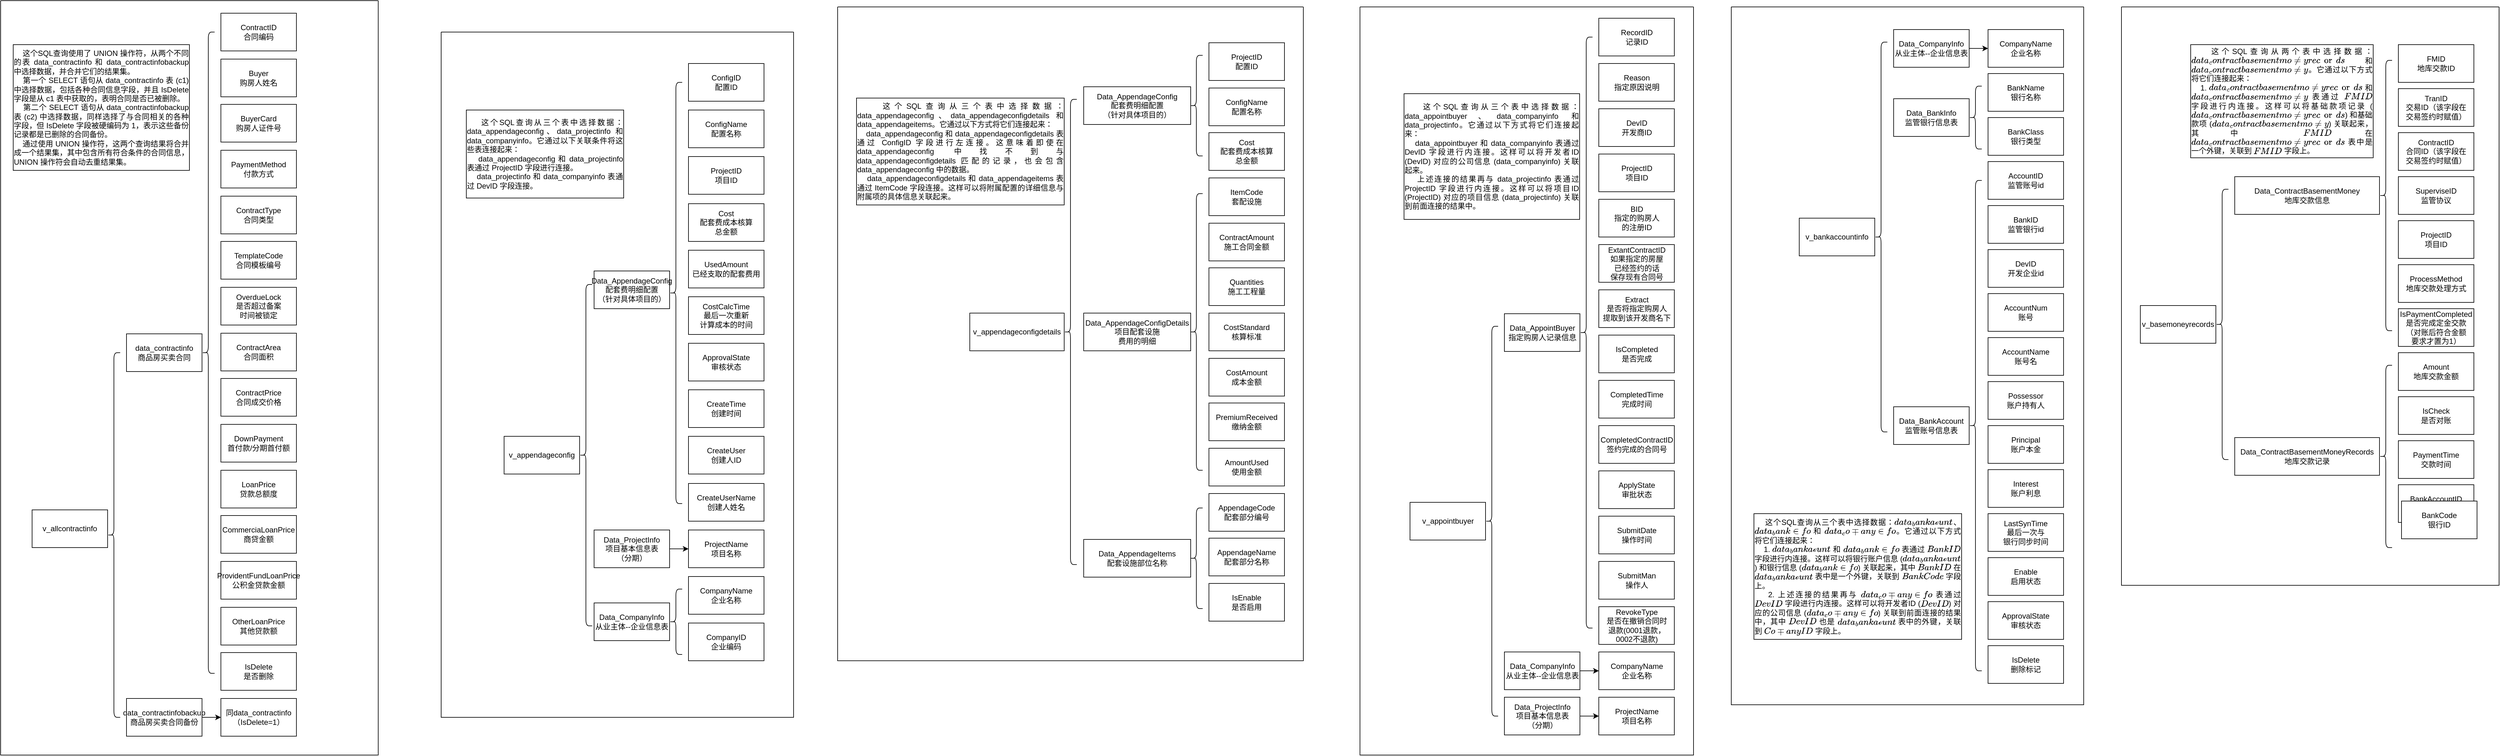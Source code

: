 <mxfile version="24.6.5" type="github">
  <diagram name="第 1 页" id="-xguryHVdIeM40GGmxYT">
    <mxGraphModel dx="9464" dy="6084" grid="1" gridSize="10" guides="1" tooltips="1" connect="1" arrows="1" fold="1" page="1" pageScale="1" pageWidth="827" pageHeight="1169" math="0" shadow="0">
      <root>
        <mxCell id="0" />
        <mxCell id="1" parent="0" />
        <mxCell id="99tiGJLgSlBT4EcU3DEi-34" value="" style="swimlane;startSize=0;" vertex="1" parent="1">
          <mxGeometry x="-1120" y="-380" width="600" height="1200" as="geometry" />
        </mxCell>
        <mxCell id="99tiGJLgSlBT4EcU3DEi-1" value="v_allcontractinfo" style="rounded=0;whiteSpace=wrap;html=1;" vertex="1" parent="99tiGJLgSlBT4EcU3DEi-34">
          <mxGeometry x="50" y="810" width="120" height="60" as="geometry" />
        </mxCell>
        <mxCell id="99tiGJLgSlBT4EcU3DEi-2" value="ContractID&lt;div&gt;合同编码&lt;br&gt;&lt;/div&gt;" style="rounded=0;whiteSpace=wrap;html=1;" vertex="1" parent="99tiGJLgSlBT4EcU3DEi-34">
          <mxGeometry x="350" y="20" width="120" height="60" as="geometry" />
        </mxCell>
        <mxCell id="99tiGJLgSlBT4EcU3DEi-3" value="Buyer&lt;div&gt;购房人姓名&lt;br&gt;&lt;/div&gt;" style="rounded=0;whiteSpace=wrap;html=1;" vertex="1" parent="99tiGJLgSlBT4EcU3DEi-34">
          <mxGeometry x="350" y="93" width="120" height="60" as="geometry" />
        </mxCell>
        <mxCell id="99tiGJLgSlBT4EcU3DEi-4" value="ContractType&lt;div&gt;合同类型&lt;br&gt;&lt;/div&gt;" style="rounded=0;whiteSpace=wrap;html=1;" vertex="1" parent="99tiGJLgSlBT4EcU3DEi-34">
          <mxGeometry x="350" y="311" width="120" height="60" as="geometry" />
        </mxCell>
        <mxCell id="99tiGJLgSlBT4EcU3DEi-5" value="PaymentMethod&lt;div&gt;付款方式&lt;br&gt;&lt;/div&gt;" style="rounded=0;whiteSpace=wrap;html=1;" vertex="1" parent="99tiGJLgSlBT4EcU3DEi-34">
          <mxGeometry x="350" y="238" width="120" height="60" as="geometry" />
        </mxCell>
        <mxCell id="99tiGJLgSlBT4EcU3DEi-6" value="BuyerCard&lt;div&gt;购房人证件号&lt;/div&gt;" style="rounded=0;whiteSpace=wrap;html=1;" vertex="1" parent="99tiGJLgSlBT4EcU3DEi-34">
          <mxGeometry x="350" y="165" width="120" height="60" as="geometry" />
        </mxCell>
        <mxCell id="99tiGJLgSlBT4EcU3DEi-7" value="TemplateCode&lt;div&gt;合同模板编号&lt;br&gt;&lt;/div&gt;" style="rounded=0;whiteSpace=wrap;html=1;" vertex="1" parent="99tiGJLgSlBT4EcU3DEi-34">
          <mxGeometry x="350" y="383" width="120" height="60" as="geometry" />
        </mxCell>
        <mxCell id="99tiGJLgSlBT4EcU3DEi-8" value="OverdueLock&lt;div&gt;是否超过备案&lt;/div&gt;&lt;div&gt;时间被锁定&lt;br&gt;&lt;/div&gt;" style="rounded=0;whiteSpace=wrap;html=1;" vertex="1" parent="99tiGJLgSlBT4EcU3DEi-34">
          <mxGeometry x="350" y="456" width="120" height="60" as="geometry" />
        </mxCell>
        <mxCell id="99tiGJLgSlBT4EcU3DEi-9" value="ContractArea&lt;div&gt;合同面积&lt;br&gt;&lt;/div&gt;" style="rounded=0;whiteSpace=wrap;html=1;" vertex="1" parent="99tiGJLgSlBT4EcU3DEi-34">
          <mxGeometry x="350" y="529" width="120" height="60" as="geometry" />
        </mxCell>
        <mxCell id="99tiGJLgSlBT4EcU3DEi-11" value="ContractPrice&lt;div&gt;合同成交价格&lt;br&gt;&lt;/div&gt;" style="rounded=0;whiteSpace=wrap;html=1;" vertex="1" parent="99tiGJLgSlBT4EcU3DEi-34">
          <mxGeometry x="350" y="601" width="120" height="60" as="geometry" />
        </mxCell>
        <mxCell id="99tiGJLgSlBT4EcU3DEi-12" value="DownPayment&lt;div&gt;首付款/分期首付额&lt;br&gt;&lt;/div&gt;" style="rounded=0;whiteSpace=wrap;html=1;" vertex="1" parent="99tiGJLgSlBT4EcU3DEi-34">
          <mxGeometry x="350" y="674" width="120" height="60" as="geometry" />
        </mxCell>
        <mxCell id="99tiGJLgSlBT4EcU3DEi-13" value="LoanPrice&lt;div&gt;贷款总额度&lt;br&gt;&lt;/div&gt;" style="rounded=0;whiteSpace=wrap;html=1;" vertex="1" parent="99tiGJLgSlBT4EcU3DEi-34">
          <mxGeometry x="350" y="747" width="120" height="60" as="geometry" />
        </mxCell>
        <mxCell id="99tiGJLgSlBT4EcU3DEi-14" value="CommerciaLoanPrice&lt;div&gt;商贷金额&lt;br&gt;&lt;/div&gt;" style="rounded=0;whiteSpace=wrap;html=1;" vertex="1" parent="99tiGJLgSlBT4EcU3DEi-34">
          <mxGeometry x="350" y="819" width="120" height="60" as="geometry" />
        </mxCell>
        <mxCell id="99tiGJLgSlBT4EcU3DEi-15" value="ProvidentFundLoanPrice&lt;div&gt;公积金贷款金额&lt;br&gt;&lt;/div&gt;" style="rounded=0;whiteSpace=wrap;html=1;" vertex="1" parent="99tiGJLgSlBT4EcU3DEi-34">
          <mxGeometry x="350" y="892" width="120" height="60" as="geometry" />
        </mxCell>
        <mxCell id="99tiGJLgSlBT4EcU3DEi-16" value="OtherLoanPrice&lt;div&gt;其他贷款额&lt;br&gt;&lt;/div&gt;" style="rounded=0;whiteSpace=wrap;html=1;" vertex="1" parent="99tiGJLgSlBT4EcU3DEi-34">
          <mxGeometry x="350" y="965" width="120" height="60" as="geometry" />
        </mxCell>
        <mxCell id="99tiGJLgSlBT4EcU3DEi-17" value="IsDelete&lt;div&gt;是否删除&lt;br&gt;&lt;/div&gt;" style="rounded=0;whiteSpace=wrap;html=1;" vertex="1" parent="99tiGJLgSlBT4EcU3DEi-34">
          <mxGeometry x="350" y="1037" width="120" height="60" as="geometry" />
        </mxCell>
        <mxCell id="99tiGJLgSlBT4EcU3DEi-18" value="data_contractinfo&lt;div&gt;商品房买卖合同&lt;/div&gt;" style="rounded=0;whiteSpace=wrap;html=1;" vertex="1" parent="99tiGJLgSlBT4EcU3DEi-34">
          <mxGeometry x="200" y="530" width="120" height="60" as="geometry" />
        </mxCell>
        <mxCell id="99tiGJLgSlBT4EcU3DEi-19" value="" style="shape=curlyBracket;whiteSpace=wrap;html=1;rounded=1;labelPosition=left;verticalLabelPosition=middle;align=right;verticalAlign=middle;size=0.5;" vertex="1" parent="99tiGJLgSlBT4EcU3DEi-34">
          <mxGeometry x="320" y="50" width="20" height="1020" as="geometry" />
        </mxCell>
        <mxCell id="99tiGJLgSlBT4EcU3DEi-28" value="data_contractinfobackup&lt;div&gt;商品房买卖合同备份&lt;br&gt;&lt;/div&gt;" style="rounded=0;whiteSpace=wrap;html=1;" vertex="1" parent="99tiGJLgSlBT4EcU3DEi-34">
          <mxGeometry x="200" y="1110" width="120" height="60" as="geometry" />
        </mxCell>
        <mxCell id="99tiGJLgSlBT4EcU3DEi-29" value="" style="shape=curlyBracket;whiteSpace=wrap;html=1;rounded=1;labelPosition=left;verticalLabelPosition=middle;align=right;verticalAlign=middle;size=0.5;" vertex="1" parent="99tiGJLgSlBT4EcU3DEi-34">
          <mxGeometry x="170" y="560" width="20" height="580" as="geometry" />
        </mxCell>
        <mxCell id="99tiGJLgSlBT4EcU3DEi-31" value="" style="endArrow=classic;html=1;rounded=0;exitX=1;exitY=0.5;exitDx=0;exitDy=0;" edge="1" parent="99tiGJLgSlBT4EcU3DEi-34" source="99tiGJLgSlBT4EcU3DEi-28" target="99tiGJLgSlBT4EcU3DEi-32">
          <mxGeometry width="50" height="50" relative="1" as="geometry">
            <mxPoint x="250" y="1110" as="sourcePoint" />
            <mxPoint x="340" y="1140" as="targetPoint" />
          </mxGeometry>
        </mxCell>
        <mxCell id="99tiGJLgSlBT4EcU3DEi-32" value="同data_contractinfo（IsDelete=1）" style="rounded=0;whiteSpace=wrap;html=1;" vertex="1" parent="99tiGJLgSlBT4EcU3DEi-34">
          <mxGeometry x="350" y="1110" width="120" height="60" as="geometry" />
        </mxCell>
        <mxCell id="99tiGJLgSlBT4EcU3DEi-82" value="&lt;div style=&quot;text-align: justify;&quot;&gt;&amp;nbsp; &amp;nbsp; 这个SQL查询使用了 UNION 操作符，从两个不同的表 data_contractinfo 和 data_contractinfobackup 中选择数据，并合并它们的结果集。&lt;/div&gt;&lt;div style=&quot;text-align: justify;&quot;&gt;&amp;nbsp; &amp;nbsp; 第一个 SELECT 语句从 data_contractinfo 表 (c1) 中选择数据，包括各种合同信息字段，并且 IsDelete 字段是从 c1 表中获取的，表明合同是否已被删除。&lt;/div&gt;&lt;div style=&quot;text-align: justify;&quot;&gt;&amp;nbsp; &amp;nbsp; 第二个 SELECT 语句从 data_contractinfobackup 表 (c2) 中选择数据，同样选择了与合同相关的各种字段，但 IsDelete 字段被硬编码为 1，表示这些备份记录都是已删除的合同备份。&lt;/div&gt;&lt;div style=&quot;text-align: justify;&quot;&gt;&amp;nbsp; &amp;nbsp; 通过使用 UNION 操作符，这两个查询结果将合并成一个结果集，其中包含所有符合条件的合同信息，UNION 操作符会自动去重结果集。&lt;/div&gt;" style="rounded=0;whiteSpace=wrap;html=1;" vertex="1" parent="99tiGJLgSlBT4EcU3DEi-34">
          <mxGeometry x="20" y="70" width="280" height="200" as="geometry" />
        </mxCell>
        <mxCell id="99tiGJLgSlBT4EcU3DEi-92" value="" style="swimlane;startSize=0;" vertex="1" parent="1">
          <mxGeometry x="-420" y="-330" width="560" height="1090" as="geometry" />
        </mxCell>
        <mxCell id="99tiGJLgSlBT4EcU3DEi-58" value="v_appendageconfig" style="rounded=0;whiteSpace=wrap;html=1;" vertex="1" parent="99tiGJLgSlBT4EcU3DEi-92">
          <mxGeometry x="100" y="643" width="120" height="60" as="geometry" />
        </mxCell>
        <mxCell id="99tiGJLgSlBT4EcU3DEi-59" value="ConfigID&lt;div&gt;配置ID&lt;br&gt;&lt;/div&gt;" style="rounded=0;whiteSpace=wrap;html=1;" vertex="1" parent="99tiGJLgSlBT4EcU3DEi-92">
          <mxGeometry x="393" y="50" width="120" height="60" as="geometry" />
        </mxCell>
        <mxCell id="99tiGJLgSlBT4EcU3DEi-60" value="ConfigName&lt;div&gt;配置名称&lt;br&gt;&lt;/div&gt;" style="rounded=0;whiteSpace=wrap;html=1;" vertex="1" parent="99tiGJLgSlBT4EcU3DEi-92">
          <mxGeometry x="393" y="124" width="120" height="60" as="geometry" />
        </mxCell>
        <mxCell id="99tiGJLgSlBT4EcU3DEi-61" value="ProjectID&lt;div&gt;项目ID&lt;br&gt;&lt;/div&gt;" style="rounded=0;whiteSpace=wrap;html=1;" vertex="1" parent="99tiGJLgSlBT4EcU3DEi-92">
          <mxGeometry x="393" y="198" width="120" height="60" as="geometry" />
        </mxCell>
        <mxCell id="99tiGJLgSlBT4EcU3DEi-62" value="Cost&lt;div&gt;配套费成本核算&lt;/div&gt;&lt;div&gt;总金额&lt;br&gt;&lt;/div&gt;" style="rounded=0;whiteSpace=wrap;html=1;" vertex="1" parent="99tiGJLgSlBT4EcU3DEi-92">
          <mxGeometry x="393" y="273" width="120" height="60" as="geometry" />
        </mxCell>
        <mxCell id="99tiGJLgSlBT4EcU3DEi-63" value="UsedAmount&lt;div&gt;已经支取的配套费用&lt;br&gt;&lt;/div&gt;" style="rounded=0;whiteSpace=wrap;html=1;" vertex="1" parent="99tiGJLgSlBT4EcU3DEi-92">
          <mxGeometry x="393" y="347" width="120" height="60" as="geometry" />
        </mxCell>
        <mxCell id="99tiGJLgSlBT4EcU3DEi-64" value="CostCalcTime&lt;div&gt;最后一次重新&lt;/div&gt;&lt;div&gt;计算成本的时间&lt;br&gt;&lt;/div&gt;" style="rounded=0;whiteSpace=wrap;html=1;" vertex="1" parent="99tiGJLgSlBT4EcU3DEi-92">
          <mxGeometry x="393" y="421" width="120" height="60" as="geometry" />
        </mxCell>
        <mxCell id="99tiGJLgSlBT4EcU3DEi-65" value="ApprovalState&lt;div&gt;审核状态&lt;br&gt;&lt;/div&gt;" style="rounded=0;whiteSpace=wrap;html=1;" vertex="1" parent="99tiGJLgSlBT4EcU3DEi-92">
          <mxGeometry x="393" y="495" width="120" height="60" as="geometry" />
        </mxCell>
        <mxCell id="99tiGJLgSlBT4EcU3DEi-66" value="CreateTime&lt;div&gt;创建时间&lt;br&gt;&lt;/div&gt;" style="rounded=0;whiteSpace=wrap;html=1;" vertex="1" parent="99tiGJLgSlBT4EcU3DEi-92">
          <mxGeometry x="393" y="569" width="120" height="60" as="geometry" />
        </mxCell>
        <mxCell id="99tiGJLgSlBT4EcU3DEi-68" value="CreateUser&lt;div&gt;创建人ID&lt;br&gt;&lt;/div&gt;" style="rounded=0;whiteSpace=wrap;html=1;" vertex="1" parent="99tiGJLgSlBT4EcU3DEi-92">
          <mxGeometry x="393" y="643" width="120" height="60" as="geometry" />
        </mxCell>
        <mxCell id="99tiGJLgSlBT4EcU3DEi-69" value="CreateUserName&lt;div&gt;创建人姓名&lt;br&gt;&lt;/div&gt;" style="rounded=0;whiteSpace=wrap;html=1;" vertex="1" parent="99tiGJLgSlBT4EcU3DEi-92">
          <mxGeometry x="393" y="718" width="120" height="60" as="geometry" />
        </mxCell>
        <mxCell id="99tiGJLgSlBT4EcU3DEi-70" value="ProjectName&lt;div&gt;项目名称&lt;br&gt;&lt;/div&gt;" style="rounded=0;whiteSpace=wrap;html=1;" vertex="1" parent="99tiGJLgSlBT4EcU3DEi-92">
          <mxGeometry x="393" y="792" width="120" height="60" as="geometry" />
        </mxCell>
        <mxCell id="99tiGJLgSlBT4EcU3DEi-71" value="CompanyName&lt;div&gt;企业名称&lt;br&gt;&lt;/div&gt;" style="rounded=0;whiteSpace=wrap;html=1;" vertex="1" parent="99tiGJLgSlBT4EcU3DEi-92">
          <mxGeometry x="393" y="866" width="120" height="60" as="geometry" />
        </mxCell>
        <mxCell id="99tiGJLgSlBT4EcU3DEi-72" value="CompanyID&lt;div&gt;企业编码&lt;br&gt;&lt;/div&gt;" style="rounded=0;whiteSpace=wrap;html=1;flipV=1;" vertex="1" parent="99tiGJLgSlBT4EcU3DEi-92">
          <mxGeometry x="393" y="940" width="120" height="60" as="geometry" />
        </mxCell>
        <mxCell id="99tiGJLgSlBT4EcU3DEi-83" value="&lt;div style=&quot;text-align: justify;&quot;&gt;&amp;nbsp; &amp;nbsp; 这个SQL查询从三个表中选择数据：data_appendageconfig、data_projectinfo 和 data_companyinfo。它通过以下关联条件将这些表连接起来：&lt;/div&gt;&lt;div style=&quot;text-align: justify;&quot;&gt;&amp;nbsp; &amp;nbsp; data_appendageconfig 和 data_projectinfo 表通过 ProjectID 字段进行连接。&lt;/div&gt;&lt;div style=&quot;text-align: justify;&quot;&gt;&amp;nbsp; &amp;nbsp; data_projectinfo 和 data_companyinfo 表通过 DevID 字段连接。&lt;/div&gt;" style="rounded=0;whiteSpace=wrap;html=1;" vertex="1" parent="99tiGJLgSlBT4EcU3DEi-92">
          <mxGeometry x="40" y="124" width="250" height="140" as="geometry" />
        </mxCell>
        <mxCell id="99tiGJLgSlBT4EcU3DEi-84" value="Data_AppendageConfig&lt;div&gt;配套费明细配置&lt;/div&gt;&lt;div&gt;（针对具体项目的）&lt;br&gt;&lt;/div&gt;" style="rounded=0;whiteSpace=wrap;html=1;" vertex="1" parent="99tiGJLgSlBT4EcU3DEi-92">
          <mxGeometry x="243" y="380" width="120" height="60" as="geometry" />
        </mxCell>
        <mxCell id="99tiGJLgSlBT4EcU3DEi-85" value="Data_ProjectInfo&lt;div&gt;项目基本信息表&lt;/div&gt;&lt;div&gt;（分期）&lt;br&gt;&lt;/div&gt;" style="rounded=0;whiteSpace=wrap;html=1;" vertex="1" parent="99tiGJLgSlBT4EcU3DEi-92">
          <mxGeometry x="243" y="792" width="120" height="60" as="geometry" />
        </mxCell>
        <mxCell id="99tiGJLgSlBT4EcU3DEi-86" value="Data_CompanyInfo&lt;div&gt;从业主体--企业信息表&lt;br&gt;&lt;/div&gt;" style="rounded=0;whiteSpace=wrap;html=1;" vertex="1" parent="99tiGJLgSlBT4EcU3DEi-92">
          <mxGeometry x="243" y="908" width="120" height="60" as="geometry" />
        </mxCell>
        <mxCell id="99tiGJLgSlBT4EcU3DEi-87" value="" style="shape=curlyBracket;whiteSpace=wrap;html=1;rounded=1;labelPosition=left;verticalLabelPosition=middle;align=right;verticalAlign=middle;" vertex="1" parent="99tiGJLgSlBT4EcU3DEi-92">
          <mxGeometry x="363" y="80" width="20" height="670" as="geometry" />
        </mxCell>
        <mxCell id="99tiGJLgSlBT4EcU3DEi-88" value="" style="shape=curlyBracket;whiteSpace=wrap;html=1;rounded=1;labelPosition=left;verticalLabelPosition=middle;align=right;verticalAlign=middle;size=0.5;" vertex="1" parent="99tiGJLgSlBT4EcU3DEi-92">
          <mxGeometry x="363" y="886" width="20" height="104" as="geometry" />
        </mxCell>
        <mxCell id="99tiGJLgSlBT4EcU3DEi-89" value="" style="endArrow=classic;html=1;rounded=0;entryX=0;entryY=0.5;entryDx=0;entryDy=0;exitX=1;exitY=0.5;exitDx=0;exitDy=0;" edge="1" parent="99tiGJLgSlBT4EcU3DEi-92" source="99tiGJLgSlBT4EcU3DEi-85" target="99tiGJLgSlBT4EcU3DEi-70">
          <mxGeometry width="50" height="50" relative="1" as="geometry">
            <mxPoint x="83" y="770" as="sourcePoint" />
            <mxPoint x="133" y="720" as="targetPoint" />
          </mxGeometry>
        </mxCell>
        <mxCell id="99tiGJLgSlBT4EcU3DEi-93" value="" style="shape=curlyBracket;whiteSpace=wrap;html=1;rounded=1;labelPosition=left;verticalLabelPosition=middle;align=right;verticalAlign=middle;" vertex="1" parent="99tiGJLgSlBT4EcU3DEi-92">
          <mxGeometry x="220" y="401.5" width="20" height="543" as="geometry" />
        </mxCell>
        <mxCell id="99tiGJLgSlBT4EcU3DEi-116" value="" style="swimlane;startSize=0;" vertex="1" parent="1">
          <mxGeometry x="210" y="-370" width="740" height="1040" as="geometry" />
        </mxCell>
        <mxCell id="99tiGJLgSlBT4EcU3DEi-94" value="&lt;div style=&quot;text-align: justify;&quot;&gt;&amp;nbsp; &amp;nbsp; 这个SQL查询从三个表中选择数据：data_appendageconfig、data_appendageconfigdetails 和 data_appendageitems。它通过以下方式将它们连接起来：&lt;/div&gt;&lt;div style=&quot;text-align: justify;&quot;&gt;&amp;nbsp; &amp;nbsp; data_appendageconfig 和 data_appendageconfigdetails 表通过 ConfigID 字段进行左连接。这意味着即使在 data_appendageconfig 中找不到与 data_appendageconfigdetails 匹配的记录，也会包含 data_appendageconfig 中的数据。&lt;/div&gt;&lt;div style=&quot;text-align: justify;&quot;&gt;&amp;nbsp; &amp;nbsp; data_appendageconfigdetails 和 data_appendageitems 表通过 ItemCode 字段连接。这样可以将附属配置的详细信息与附属项的具体信息关联起来。&lt;/div&gt;" style="rounded=0;whiteSpace=wrap;html=1;" vertex="1" parent="99tiGJLgSlBT4EcU3DEi-116">
          <mxGeometry x="30" y="145" width="330" height="170" as="geometry" />
        </mxCell>
        <mxCell id="99tiGJLgSlBT4EcU3DEi-95" value="ProjectID&lt;div&gt;配置ID&lt;br&gt;&lt;/div&gt;" style="rounded=0;whiteSpace=wrap;html=1;" vertex="1" parent="99tiGJLgSlBT4EcU3DEi-116">
          <mxGeometry x="590" y="57" width="120" height="60" as="geometry" />
        </mxCell>
        <mxCell id="99tiGJLgSlBT4EcU3DEi-96" value="ConfigName&lt;div&gt;配置名称&lt;br&gt;&lt;/div&gt;" style="rounded=0;whiteSpace=wrap;html=1;" vertex="1" parent="99tiGJLgSlBT4EcU3DEi-116">
          <mxGeometry x="590" y="129" width="120" height="60" as="geometry" />
        </mxCell>
        <mxCell id="99tiGJLgSlBT4EcU3DEi-97" value="Cost&lt;div&gt;配套费成本核算&lt;/div&gt;&lt;div&gt;总金额&lt;br&gt;&lt;/div&gt;" style="rounded=0;whiteSpace=wrap;html=1;" vertex="1" parent="99tiGJLgSlBT4EcU3DEi-116">
          <mxGeometry x="590" y="200" width="120" height="60" as="geometry" />
        </mxCell>
        <mxCell id="99tiGJLgSlBT4EcU3DEi-98" value="ItemCode&lt;div&gt;套配设施&lt;br&gt;&lt;/div&gt;" style="rounded=0;whiteSpace=wrap;html=1;" vertex="1" parent="99tiGJLgSlBT4EcU3DEi-116">
          <mxGeometry x="590" y="272" width="120" height="60" as="geometry" />
        </mxCell>
        <mxCell id="99tiGJLgSlBT4EcU3DEi-99" value="ContractAmount&lt;div&gt;施工合同金额&lt;br&gt;&lt;/div&gt;" style="rounded=0;whiteSpace=wrap;html=1;" vertex="1" parent="99tiGJLgSlBT4EcU3DEi-116">
          <mxGeometry x="590" y="344" width="120" height="60" as="geometry" />
        </mxCell>
        <mxCell id="99tiGJLgSlBT4EcU3DEi-100" value="Quantities&lt;div&gt;施工工程量&lt;br&gt;&lt;/div&gt;" style="rounded=0;whiteSpace=wrap;html=1;" vertex="1" parent="99tiGJLgSlBT4EcU3DEi-116">
          <mxGeometry x="590" y="415" width="120" height="60" as="geometry" />
        </mxCell>
        <mxCell id="99tiGJLgSlBT4EcU3DEi-101" value="CostStandard&lt;div&gt;核算标准&lt;br&gt;&lt;/div&gt;" style="rounded=0;whiteSpace=wrap;html=1;" vertex="1" parent="99tiGJLgSlBT4EcU3DEi-116">
          <mxGeometry x="590" y="487" width="120" height="60" as="geometry" />
        </mxCell>
        <mxCell id="99tiGJLgSlBT4EcU3DEi-102" value="CostAmount&lt;div&gt;成本金额&lt;br&gt;&lt;/div&gt;" style="rounded=0;whiteSpace=wrap;html=1;" vertex="1" parent="99tiGJLgSlBT4EcU3DEi-116">
          <mxGeometry x="590" y="559" width="120" height="60" as="geometry" />
        </mxCell>
        <mxCell id="99tiGJLgSlBT4EcU3DEi-103" value="PremiumReceived&lt;div&gt;缴纳金额&lt;br&gt;&lt;/div&gt;" style="rounded=0;whiteSpace=wrap;html=1;" vertex="1" parent="99tiGJLgSlBT4EcU3DEi-116">
          <mxGeometry x="590" y="630" width="120" height="60" as="geometry" />
        </mxCell>
        <mxCell id="99tiGJLgSlBT4EcU3DEi-104" value="AmountUsed&lt;div&gt;使用金额&lt;br&gt;&lt;/div&gt;" style="rounded=0;whiteSpace=wrap;html=1;" vertex="1" parent="99tiGJLgSlBT4EcU3DEi-116">
          <mxGeometry x="590" y="702" width="120" height="60" as="geometry" />
        </mxCell>
        <mxCell id="99tiGJLgSlBT4EcU3DEi-105" value="AppendageCode&lt;div&gt;配套部分编号&lt;br&gt;&lt;/div&gt;" style="rounded=0;whiteSpace=wrap;html=1;" vertex="1" parent="99tiGJLgSlBT4EcU3DEi-116">
          <mxGeometry x="590" y="774" width="120" height="60" as="geometry" />
        </mxCell>
        <mxCell id="99tiGJLgSlBT4EcU3DEi-106" value="AppendageName&lt;div&gt;配套部分名称&lt;br&gt;&lt;/div&gt;" style="rounded=0;whiteSpace=wrap;html=1;" vertex="1" parent="99tiGJLgSlBT4EcU3DEi-116">
          <mxGeometry x="590" y="845" width="120" height="60" as="geometry" />
        </mxCell>
        <mxCell id="99tiGJLgSlBT4EcU3DEi-107" value="IsEnable&lt;div&gt;是否启用&lt;br&gt;&lt;/div&gt;" style="rounded=0;whiteSpace=wrap;html=1;" vertex="1" parent="99tiGJLgSlBT4EcU3DEi-116">
          <mxGeometry x="590" y="917" width="120" height="60" as="geometry" />
        </mxCell>
        <mxCell id="99tiGJLgSlBT4EcU3DEi-108" value="Data_AppendageConfig&lt;div&gt;配套费明细配置&lt;/div&gt;&lt;div&gt;（针对具体项目的）&lt;br&gt;&lt;/div&gt;" style="rounded=0;whiteSpace=wrap;html=1;" vertex="1" parent="99tiGJLgSlBT4EcU3DEi-116">
          <mxGeometry x="391" y="127" width="170" height="60" as="geometry" />
        </mxCell>
        <mxCell id="99tiGJLgSlBT4EcU3DEi-109" value="Data_AppendageItems&lt;div&gt;配套设施部位名称&lt;br&gt;&lt;/div&gt;" style="rounded=0;whiteSpace=wrap;html=1;" vertex="1" parent="99tiGJLgSlBT4EcU3DEi-116">
          <mxGeometry x="391" y="847" width="170" height="60" as="geometry" />
        </mxCell>
        <mxCell id="99tiGJLgSlBT4EcU3DEi-110" value="Data_AppendageConfigDetails&lt;div&gt;项目配套设施&lt;/div&gt;&lt;div&gt;费用的明细&lt;br&gt;&lt;/div&gt;" style="rounded=0;whiteSpace=wrap;html=1;" vertex="1" parent="99tiGJLgSlBT4EcU3DEi-116">
          <mxGeometry x="391" y="487" width="170" height="60" as="geometry" />
        </mxCell>
        <mxCell id="99tiGJLgSlBT4EcU3DEi-111" value="v_appendageconfigdetails" style="rounded=0;whiteSpace=wrap;html=1;" vertex="1" parent="99tiGJLgSlBT4EcU3DEi-116">
          <mxGeometry x="210" y="487" width="150" height="60" as="geometry" />
        </mxCell>
        <mxCell id="99tiGJLgSlBT4EcU3DEi-112" value="" style="shape=curlyBracket;whiteSpace=wrap;html=1;rounded=1;labelPosition=left;verticalLabelPosition=middle;align=right;verticalAlign=middle;" vertex="1" parent="99tiGJLgSlBT4EcU3DEi-116">
          <mxGeometry x="560" y="77" width="20" height="160" as="geometry" />
        </mxCell>
        <mxCell id="99tiGJLgSlBT4EcU3DEi-113" value="" style="shape=curlyBracket;whiteSpace=wrap;html=1;rounded=1;labelPosition=left;verticalLabelPosition=middle;align=right;verticalAlign=middle;" vertex="1" parent="99tiGJLgSlBT4EcU3DEi-116">
          <mxGeometry x="560" y="297" width="20" height="440" as="geometry" />
        </mxCell>
        <mxCell id="99tiGJLgSlBT4EcU3DEi-114" value="" style="shape=curlyBracket;whiteSpace=wrap;html=1;rounded=1;labelPosition=left;verticalLabelPosition=middle;align=right;verticalAlign=middle;" vertex="1" parent="99tiGJLgSlBT4EcU3DEi-116">
          <mxGeometry x="560" y="797" width="20" height="160" as="geometry" />
        </mxCell>
        <mxCell id="99tiGJLgSlBT4EcU3DEi-115" value="" style="shape=curlyBracket;whiteSpace=wrap;html=1;rounded=1;labelPosition=left;verticalLabelPosition=middle;align=right;verticalAlign=middle;" vertex="1" parent="99tiGJLgSlBT4EcU3DEi-116">
          <mxGeometry x="360" y="147" width="20" height="740" as="geometry" />
        </mxCell>
        <mxCell id="99tiGJLgSlBT4EcU3DEi-143" value="" style="swimlane;startSize=0;" vertex="1" parent="1">
          <mxGeometry x="1040" y="-370" width="530" height="1190" as="geometry" />
        </mxCell>
        <mxCell id="99tiGJLgSlBT4EcU3DEi-117" value="&lt;div style=&quot;text-align: justify;&quot;&gt;&amp;nbsp; &amp;nbsp; 这个SQL查询从三个表中选择数据：data_appointbuyer、data_companyinfo 和 data_projectinfo。它通过以下方式将它们连接起来：&lt;/div&gt;&lt;div style=&quot;text-align: justify;&quot;&gt;&amp;nbsp; &amp;nbsp; data_appointbuyer 和 data_companyinfo 表通过 DevID 字段进行内连接。这样可以将开发者ID (DevID) 对应的公司信息 (data_companyinfo) 关联起来。&lt;/div&gt;&lt;div style=&quot;text-align: justify;&quot;&gt;&amp;nbsp; &amp;nbsp; 上述连接的结果再与 data_projectinfo 表通过 ProjectID 字段进行内连接。这样可以将项目ID (ProjectID) 对应的项目信息 (data_projectinfo) 关联到前面连接的结果中。&lt;/div&gt;" style="rounded=0;whiteSpace=wrap;html=1;" vertex="1" parent="99tiGJLgSlBT4EcU3DEi-143">
          <mxGeometry x="70" y="138" width="279" height="200" as="geometry" />
        </mxCell>
        <mxCell id="99tiGJLgSlBT4EcU3DEi-118" value="v_appointbuyer" style="rounded=0;whiteSpace=wrap;html=1;" vertex="1" parent="99tiGJLgSlBT4EcU3DEi-143">
          <mxGeometry x="79.5" y="788" width="120" height="60" as="geometry" />
        </mxCell>
        <mxCell id="99tiGJLgSlBT4EcU3DEi-119" value="Data_AppointBuyer&lt;div&gt;指定购房人记录信息&lt;br&gt;&lt;/div&gt;" style="rounded=0;whiteSpace=wrap;html=1;" vertex="1" parent="99tiGJLgSlBT4EcU3DEi-143">
          <mxGeometry x="229.5" y="488" width="120" height="60" as="geometry" />
        </mxCell>
        <mxCell id="99tiGJLgSlBT4EcU3DEi-120" value="Data_CompanyInfo&lt;div&gt;从业主体--企业信息表&lt;br&gt;&lt;/div&gt;" style="rounded=0;whiteSpace=wrap;html=1;" vertex="1" parent="99tiGJLgSlBT4EcU3DEi-143">
          <mxGeometry x="229.5" y="1026" width="120" height="60" as="geometry" />
        </mxCell>
        <mxCell id="99tiGJLgSlBT4EcU3DEi-121" value="Data_ProjectInfo&lt;div&gt;项目基本信息表&lt;/div&gt;&lt;div&gt;（分期）&lt;br&gt;&lt;/div&gt;" style="rounded=0;whiteSpace=wrap;html=1;" vertex="1" parent="99tiGJLgSlBT4EcU3DEi-143">
          <mxGeometry x="229.5" y="1098" width="120" height="60" as="geometry" />
        </mxCell>
        <mxCell id="99tiGJLgSlBT4EcU3DEi-122" value="RecordID&lt;div&gt;记录ID&lt;br&gt;&lt;/div&gt;" style="rounded=0;whiteSpace=wrap;html=1;flipV=0;flipH=1;" vertex="1" parent="99tiGJLgSlBT4EcU3DEi-143">
          <mxGeometry x="379.5" y="18" width="120" height="60" as="geometry" />
        </mxCell>
        <mxCell id="99tiGJLgSlBT4EcU3DEi-123" value="Reason&lt;div&gt;指定原因说明&lt;br&gt;&lt;/div&gt;" style="rounded=0;whiteSpace=wrap;html=1;flipV=0;flipH=1;" vertex="1" parent="99tiGJLgSlBT4EcU3DEi-143">
          <mxGeometry x="379.5" y="90" width="120" height="60" as="geometry" />
        </mxCell>
        <mxCell id="99tiGJLgSlBT4EcU3DEi-124" value="DevID&lt;div&gt;开发商ID&lt;br&gt;&lt;/div&gt;" style="rounded=0;whiteSpace=wrap;html=1;flipV=0;flipH=1;" vertex="1" parent="99tiGJLgSlBT4EcU3DEi-143">
          <mxGeometry x="379.5" y="162" width="120" height="60" as="geometry" />
        </mxCell>
        <mxCell id="99tiGJLgSlBT4EcU3DEi-125" value="ProjectID&lt;div&gt;项目ID&lt;br&gt;&lt;/div&gt;" style="rounded=0;whiteSpace=wrap;html=1;flipV=0;flipH=1;" vertex="1" parent="99tiGJLgSlBT4EcU3DEi-143">
          <mxGeometry x="379.5" y="234" width="120" height="60" as="geometry" />
        </mxCell>
        <mxCell id="99tiGJLgSlBT4EcU3DEi-126" value="BID&lt;div&gt;指定的购房人&lt;/div&gt;&lt;div&gt;的注册ID&lt;br&gt;&lt;/div&gt;" style="rounded=0;whiteSpace=wrap;html=1;flipV=0;flipH=1;" vertex="1" parent="99tiGJLgSlBT4EcU3DEi-143">
          <mxGeometry x="379.5" y="306" width="120" height="60" as="geometry" />
        </mxCell>
        <mxCell id="99tiGJLgSlBT4EcU3DEi-127" value="ExtantContractID&lt;div&gt;如果指定的房屋&lt;/div&gt;&lt;div&gt;已经签约的话&lt;/div&gt;&lt;div&gt;保存现有合同号&lt;br&gt;&lt;/div&gt;" style="rounded=0;whiteSpace=wrap;html=1;flipV=0;flipH=1;" vertex="1" parent="99tiGJLgSlBT4EcU3DEi-143">
          <mxGeometry x="379.5" y="378" width="120" height="60" as="geometry" />
        </mxCell>
        <mxCell id="99tiGJLgSlBT4EcU3DEi-128" value="Extract&lt;div&gt;是否将指定购房人&lt;/div&gt;&lt;div&gt;提取到该开发商名下&lt;br&gt;&lt;/div&gt;" style="rounded=0;whiteSpace=wrap;html=1;flipV=0;flipH=1;" vertex="1" parent="99tiGJLgSlBT4EcU3DEi-143">
          <mxGeometry x="379.5" y="450" width="120" height="60" as="geometry" />
        </mxCell>
        <mxCell id="99tiGJLgSlBT4EcU3DEi-129" value="IsCompleted&lt;div&gt;是否完成&lt;br&gt;&lt;/div&gt;" style="rounded=0;whiteSpace=wrap;html=1;flipV=0;flipH=1;" vertex="1" parent="99tiGJLgSlBT4EcU3DEi-143">
          <mxGeometry x="379.5" y="522" width="120" height="60" as="geometry" />
        </mxCell>
        <mxCell id="99tiGJLgSlBT4EcU3DEi-130" value="CompletedTime&lt;div&gt;完成时间&lt;br&gt;&lt;/div&gt;" style="rounded=0;whiteSpace=wrap;html=1;flipV=0;flipH=1;" vertex="1" parent="99tiGJLgSlBT4EcU3DEi-143">
          <mxGeometry x="379.5" y="594" width="120" height="60" as="geometry" />
        </mxCell>
        <mxCell id="99tiGJLgSlBT4EcU3DEi-131" value="CompletedContractID&lt;div&gt;签约完成的合同号&lt;br&gt;&lt;/div&gt;" style="rounded=0;whiteSpace=wrap;html=1;flipV=0;flipH=1;" vertex="1" parent="99tiGJLgSlBT4EcU3DEi-143">
          <mxGeometry x="379.5" y="666" width="120" height="60" as="geometry" />
        </mxCell>
        <mxCell id="99tiGJLgSlBT4EcU3DEi-132" value="ApplyState&lt;div&gt;审批状态&lt;br&gt;&lt;/div&gt;" style="rounded=0;whiteSpace=wrap;html=1;flipV=0;flipH=1;" vertex="1" parent="99tiGJLgSlBT4EcU3DEi-143">
          <mxGeometry x="379.5" y="738" width="120" height="60" as="geometry" />
        </mxCell>
        <mxCell id="99tiGJLgSlBT4EcU3DEi-133" value="SubmitDate&lt;div&gt;操作时间&lt;br&gt;&lt;/div&gt;" style="rounded=0;whiteSpace=wrap;html=1;flipV=0;flipH=1;" vertex="1" parent="99tiGJLgSlBT4EcU3DEi-143">
          <mxGeometry x="379.5" y="810" width="120" height="60" as="geometry" />
        </mxCell>
        <mxCell id="99tiGJLgSlBT4EcU3DEi-134" value="SubmitMan&lt;div&gt;操作人&lt;br&gt;&lt;/div&gt;" style="rounded=0;whiteSpace=wrap;html=1;flipV=0;flipH=1;" vertex="1" parent="99tiGJLgSlBT4EcU3DEi-143">
          <mxGeometry x="379.5" y="882" width="120" height="60" as="geometry" />
        </mxCell>
        <mxCell id="99tiGJLgSlBT4EcU3DEi-135" value="&lt;div&gt;CompanyName&lt;div&gt;企业名称&lt;/div&gt;&lt;/div&gt;" style="rounded=0;whiteSpace=wrap;html=1;flipV=0;flipH=1;" vertex="1" parent="99tiGJLgSlBT4EcU3DEi-143">
          <mxGeometry x="379.5" y="1026" width="120" height="60" as="geometry" />
        </mxCell>
        <mxCell id="99tiGJLgSlBT4EcU3DEi-136" value="RevokeType&lt;div&gt;是否在撤销合同时&lt;/div&gt;&lt;div&gt;退款(0001退款，&lt;/div&gt;&lt;div&gt;0002不退款)&lt;br&gt;&lt;/div&gt;" style="rounded=0;whiteSpace=wrap;html=1;flipV=0;flipH=1;" vertex="1" parent="99tiGJLgSlBT4EcU3DEi-143">
          <mxGeometry x="379.5" y="954" width="120" height="60" as="geometry" />
        </mxCell>
        <mxCell id="99tiGJLgSlBT4EcU3DEi-137" value="ProjectName&lt;div&gt;项目名称&lt;br&gt;&lt;/div&gt;" style="rounded=0;whiteSpace=wrap;html=1;flipV=0;flipH=1;" vertex="1" parent="99tiGJLgSlBT4EcU3DEi-143">
          <mxGeometry x="379.5" y="1098" width="120" height="60" as="geometry" />
        </mxCell>
        <mxCell id="99tiGJLgSlBT4EcU3DEi-138" value="" style="shape=curlyBracket;whiteSpace=wrap;html=1;rounded=1;labelPosition=left;verticalLabelPosition=middle;align=right;verticalAlign=middle;" vertex="1" parent="99tiGJLgSlBT4EcU3DEi-143">
          <mxGeometry x="349.5" y="48" width="20" height="940" as="geometry" />
        </mxCell>
        <mxCell id="99tiGJLgSlBT4EcU3DEi-140" value="" style="endArrow=classic;html=1;rounded=0;exitX=1;exitY=0.5;exitDx=0;exitDy=0;" edge="1" parent="99tiGJLgSlBT4EcU3DEi-143" source="99tiGJLgSlBT4EcU3DEi-120" target="99tiGJLgSlBT4EcU3DEi-135">
          <mxGeometry width="50" height="50" relative="1" as="geometry">
            <mxPoint x="219.5" y="1038" as="sourcePoint" />
            <mxPoint x="269.5" y="988" as="targetPoint" />
          </mxGeometry>
        </mxCell>
        <mxCell id="99tiGJLgSlBT4EcU3DEi-141" value="" style="endArrow=classic;html=1;rounded=0;entryX=0;entryY=0.5;entryDx=0;entryDy=0;exitX=1;exitY=0.5;exitDx=0;exitDy=0;" edge="1" parent="99tiGJLgSlBT4EcU3DEi-143" source="99tiGJLgSlBT4EcU3DEi-121" target="99tiGJLgSlBT4EcU3DEi-137">
          <mxGeometry width="50" height="50" relative="1" as="geometry">
            <mxPoint x="219.5" y="1038" as="sourcePoint" />
            <mxPoint x="269.5" y="988" as="targetPoint" />
          </mxGeometry>
        </mxCell>
        <mxCell id="99tiGJLgSlBT4EcU3DEi-142" value="" style="shape=curlyBracket;whiteSpace=wrap;html=1;rounded=1;labelPosition=left;verticalLabelPosition=middle;align=right;verticalAlign=middle;" vertex="1" parent="99tiGJLgSlBT4EcU3DEi-143">
          <mxGeometry x="199.5" y="508" width="20" height="620" as="geometry" />
        </mxCell>
        <mxCell id="99tiGJLgSlBT4EcU3DEi-170" value="" style="swimlane;startSize=0;" vertex="1" parent="1">
          <mxGeometry x="1630" y="-370" width="560" height="1110" as="geometry" />
        </mxCell>
        <mxCell id="99tiGJLgSlBT4EcU3DEi-144" value="&lt;div style=&quot;text-align: justify;&quot;&gt;&amp;nbsp; &amp;nbsp; 这个SQL查询从三个表中选择数据：`data_bankaccount`、`data_bankinfo` 和 `data_companyinfo`。它通过以下方式将它们连接起来：&lt;/div&gt;&lt;div style=&quot;text-align: justify;&quot;&gt;&amp;nbsp; &amp;nbsp; 1. `data_bankaccount` 和 `data_bankinfo` 表通过 `BankID` 字段进行内连接。这样可以将银行账户信息 (`data_bankaccount`) 和银行信息 (`data_bankinfo`) 关联起来，其中 `BankID` 在 `data_bankaccount` 表中是一个外键，关联到 `BankCode` 字段上。&amp;nbsp;&lt;/div&gt;&lt;div style=&quot;text-align: justify;&quot;&gt;&amp;nbsp; &amp;nbsp; 2. 上述连接的结果再与 `data_companyinfo` 表通过 `DevID` 字段进行内连接。这样可以将开发者ID (`DevID`) 对应的公司信息 (`data_companyinfo`) 关联到前面连接的结果中，其中 `DevID` 也是 `data_bankaccount` 表中的外键，关联到 `CompanyID` 字段上。&lt;/div&gt;" style="rounded=0;whiteSpace=wrap;html=1;" vertex="1" parent="99tiGJLgSlBT4EcU3DEi-170">
          <mxGeometry x="36" y="806" width="330" height="200" as="geometry" />
        </mxCell>
        <mxCell id="99tiGJLgSlBT4EcU3DEi-145" value="v_bankaccountinfo" style="rounded=0;whiteSpace=wrap;html=1;" vertex="1" parent="99tiGJLgSlBT4EcU3DEi-170">
          <mxGeometry x="108" y="336" width="120" height="60" as="geometry" />
        </mxCell>
        <mxCell id="99tiGJLgSlBT4EcU3DEi-146" value="CompanyName&lt;div&gt;企业名称&lt;br&gt;&lt;/div&gt;" style="rounded=0;whiteSpace=wrap;html=1;" vertex="1" parent="99tiGJLgSlBT4EcU3DEi-170">
          <mxGeometry x="408" y="36" width="120" height="60" as="geometry" />
        </mxCell>
        <mxCell id="99tiGJLgSlBT4EcU3DEi-147" value="BankName&lt;div&gt;银行名称&lt;br&gt;&lt;/div&gt;" style="rounded=0;whiteSpace=wrap;html=1;" vertex="1" parent="99tiGJLgSlBT4EcU3DEi-170">
          <mxGeometry x="408" y="106" width="120" height="60" as="geometry" />
        </mxCell>
        <mxCell id="99tiGJLgSlBT4EcU3DEi-149" value="AccountID&lt;div&gt;监管账号id&lt;br&gt;&lt;/div&gt;" style="rounded=0;whiteSpace=wrap;html=1;" vertex="1" parent="99tiGJLgSlBT4EcU3DEi-170">
          <mxGeometry x="408" y="246" width="120" height="60" as="geometry" />
        </mxCell>
        <mxCell id="99tiGJLgSlBT4EcU3DEi-151" value="BankClass&lt;div&gt;银行类型&lt;br&gt;&lt;/div&gt;" style="rounded=0;whiteSpace=wrap;html=1;" vertex="1" parent="99tiGJLgSlBT4EcU3DEi-170">
          <mxGeometry x="408" y="176" width="120" height="60" as="geometry" />
        </mxCell>
        <mxCell id="99tiGJLgSlBT4EcU3DEi-152" value="BankID&lt;div&gt;监管银行id&lt;br&gt;&lt;/div&gt;" style="rounded=0;whiteSpace=wrap;html=1;" vertex="1" parent="99tiGJLgSlBT4EcU3DEi-170">
          <mxGeometry x="408" y="316" width="120" height="60" as="geometry" />
        </mxCell>
        <mxCell id="99tiGJLgSlBT4EcU3DEi-153" value="DevID&lt;div&gt;开发企业id&lt;br&gt;&lt;/div&gt;" style="rounded=0;whiteSpace=wrap;html=1;" vertex="1" parent="99tiGJLgSlBT4EcU3DEi-170">
          <mxGeometry x="408" y="386" width="120" height="60" as="geometry" />
        </mxCell>
        <mxCell id="99tiGJLgSlBT4EcU3DEi-154" value="AccountNum&lt;div&gt;账号&lt;br&gt;&lt;/div&gt;" style="rounded=0;whiteSpace=wrap;html=1;" vertex="1" parent="99tiGJLgSlBT4EcU3DEi-170">
          <mxGeometry x="408" y="456" width="120" height="60" as="geometry" />
        </mxCell>
        <mxCell id="99tiGJLgSlBT4EcU3DEi-155" value="AccountName&lt;div&gt;账号名&lt;br&gt;&lt;/div&gt;" style="rounded=0;whiteSpace=wrap;html=1;" vertex="1" parent="99tiGJLgSlBT4EcU3DEi-170">
          <mxGeometry x="408" y="526" width="120" height="60" as="geometry" />
        </mxCell>
        <mxCell id="99tiGJLgSlBT4EcU3DEi-156" value="Possessor&lt;div&gt;账户持有人&lt;br&gt;&lt;/div&gt;" style="rounded=0;whiteSpace=wrap;html=1;" vertex="1" parent="99tiGJLgSlBT4EcU3DEi-170">
          <mxGeometry x="408" y="596" width="120" height="60" as="geometry" />
        </mxCell>
        <mxCell id="99tiGJLgSlBT4EcU3DEi-157" value="Principal&lt;div&gt;账户本金&lt;br&gt;&lt;/div&gt;" style="rounded=0;whiteSpace=wrap;html=1;" vertex="1" parent="99tiGJLgSlBT4EcU3DEi-170">
          <mxGeometry x="408" y="666" width="120" height="60" as="geometry" />
        </mxCell>
        <mxCell id="99tiGJLgSlBT4EcU3DEi-158" value="Interest&lt;div&gt;账户利息&lt;br&gt;&lt;/div&gt;" style="rounded=0;whiteSpace=wrap;html=1;" vertex="1" parent="99tiGJLgSlBT4EcU3DEi-170">
          <mxGeometry x="408" y="736" width="120" height="60" as="geometry" />
        </mxCell>
        <mxCell id="99tiGJLgSlBT4EcU3DEi-159" value="LastSynTime&lt;div&gt;最后一次与&lt;/div&gt;&lt;div&gt;银行同步时间&lt;br&gt;&lt;/div&gt;" style="rounded=0;whiteSpace=wrap;html=1;" vertex="1" parent="99tiGJLgSlBT4EcU3DEi-170">
          <mxGeometry x="408" y="806" width="120" height="60" as="geometry" />
        </mxCell>
        <mxCell id="99tiGJLgSlBT4EcU3DEi-160" value="Enable&lt;div&gt;启用状态&lt;br&gt;&lt;/div&gt;" style="rounded=0;whiteSpace=wrap;html=1;" vertex="1" parent="99tiGJLgSlBT4EcU3DEi-170">
          <mxGeometry x="408" y="876" width="120" height="60" as="geometry" />
        </mxCell>
        <mxCell id="99tiGJLgSlBT4EcU3DEi-161" value="ApprovalState&lt;div&gt;审核状态&lt;br&gt;&lt;/div&gt;" style="rounded=0;whiteSpace=wrap;html=1;" vertex="1" parent="99tiGJLgSlBT4EcU3DEi-170">
          <mxGeometry x="408" y="946" width="120" height="60" as="geometry" />
        </mxCell>
        <mxCell id="99tiGJLgSlBT4EcU3DEi-162" value="IsDelete&lt;div&gt;删除标记&lt;br&gt;&lt;/div&gt;" style="rounded=0;whiteSpace=wrap;html=1;" vertex="1" parent="99tiGJLgSlBT4EcU3DEi-170">
          <mxGeometry x="408" y="1016" width="120" height="60" as="geometry" />
        </mxCell>
        <mxCell id="99tiGJLgSlBT4EcU3DEi-163" value="" style="shape=curlyBracket;whiteSpace=wrap;html=1;rounded=1;labelPosition=left;verticalLabelPosition=middle;align=right;verticalAlign=middle;" vertex="1" parent="99tiGJLgSlBT4EcU3DEi-170">
          <mxGeometry x="378" y="276" width="20" height="780" as="geometry" />
        </mxCell>
        <mxCell id="99tiGJLgSlBT4EcU3DEi-164" value="Data_CompanyInfo&lt;div&gt;从业主体--企业信息表&lt;br&gt;&lt;/div&gt;" style="rounded=0;whiteSpace=wrap;html=1;" vertex="1" parent="99tiGJLgSlBT4EcU3DEi-170">
          <mxGeometry x="258" y="36" width="120" height="60" as="geometry" />
        </mxCell>
        <mxCell id="99tiGJLgSlBT4EcU3DEi-165" value="Data_BankInfo&lt;div&gt;监管银行信息表&lt;br&gt;&lt;/div&gt;" style="rounded=0;whiteSpace=wrap;html=1;" vertex="1" parent="99tiGJLgSlBT4EcU3DEi-170">
          <mxGeometry x="258" y="146" width="120" height="60" as="geometry" />
        </mxCell>
        <mxCell id="99tiGJLgSlBT4EcU3DEi-166" value="Data_BankAccount&lt;div&gt;监管账号信息表&lt;br&gt;&lt;/div&gt;" style="rounded=0;whiteSpace=wrap;html=1;" vertex="1" parent="99tiGJLgSlBT4EcU3DEi-170">
          <mxGeometry x="258" y="636" width="120" height="60" as="geometry" />
        </mxCell>
        <mxCell id="99tiGJLgSlBT4EcU3DEi-167" value="" style="shape=curlyBracket;whiteSpace=wrap;html=1;rounded=1;labelPosition=left;verticalLabelPosition=middle;align=right;verticalAlign=middle;" vertex="1" parent="99tiGJLgSlBT4EcU3DEi-170">
          <mxGeometry x="378" y="126" width="20" height="100" as="geometry" />
        </mxCell>
        <mxCell id="99tiGJLgSlBT4EcU3DEi-168" value="" style="endArrow=classic;html=1;rounded=0;entryX=0;entryY=0.5;entryDx=0;entryDy=0;exitX=1;exitY=0.5;exitDx=0;exitDy=0;" edge="1" parent="99tiGJLgSlBT4EcU3DEi-170" source="99tiGJLgSlBT4EcU3DEi-164" target="99tiGJLgSlBT4EcU3DEi-146">
          <mxGeometry width="50" height="50" relative="1" as="geometry">
            <mxPoint x="338" y="536" as="sourcePoint" />
            <mxPoint x="388" y="486" as="targetPoint" />
          </mxGeometry>
        </mxCell>
        <mxCell id="99tiGJLgSlBT4EcU3DEi-169" value="" style="shape=curlyBracket;whiteSpace=wrap;html=1;rounded=1;labelPosition=left;verticalLabelPosition=middle;align=right;verticalAlign=middle;" vertex="1" parent="99tiGJLgSlBT4EcU3DEi-170">
          <mxGeometry x="228" y="56" width="20" height="620" as="geometry" />
        </mxCell>
        <mxCell id="99tiGJLgSlBT4EcU3DEi-190" value="" style="swimlane;startSize=0;" vertex="1" parent="1">
          <mxGeometry x="2250" y="-370" width="600" height="920" as="geometry" />
        </mxCell>
        <mxCell id="99tiGJLgSlBT4EcU3DEi-171" value="&lt;div style=&quot;text-align: justify;&quot;&gt;&amp;nbsp; &amp;nbsp; 这个SQL查询从两个表中选择数据：`data_contractbasementmoneyrecords` 和 `data_contractbasementmoney`。它通过以下方式将它们连接起来：&lt;/div&gt;&lt;div style=&quot;text-align: justify;&quot;&gt;&amp;nbsp; &amp;nbsp; 1. `data_contractbasementmoneyrecords` 和 `data_contractbasementmoney` 表通过 `FMID` 字段进行内连接。这样可以将基础款项记录 (`data_contractbasementmoneyrecords`) 和基础款项 (`data_contractbasementmoney`) 关联起来，其中 `FMID` 在 `data_contractbasementmoneyrecords` 表中是一个外键，关联到 `FMID` 字段上。&lt;/div&gt;" style="rounded=0;whiteSpace=wrap;html=1;" vertex="1" parent="99tiGJLgSlBT4EcU3DEi-190">
          <mxGeometry x="110" y="60" width="290" height="180" as="geometry" />
        </mxCell>
        <mxCell id="99tiGJLgSlBT4EcU3DEi-172" value="v_basemoneyrecords" style="rounded=0;whiteSpace=wrap;html=1;" vertex="1" parent="99tiGJLgSlBT4EcU3DEi-190">
          <mxGeometry x="30" y="475" width="120" height="60" as="geometry" />
        </mxCell>
        <mxCell id="99tiGJLgSlBT4EcU3DEi-173" value="Data_ContractBasementMoneyRecords&lt;div&gt;地库交款记录&lt;br&gt;&lt;/div&gt;" style="rounded=0;whiteSpace=wrap;html=1;" vertex="1" parent="99tiGJLgSlBT4EcU3DEi-190">
          <mxGeometry x="180" y="685" width="230" height="60" as="geometry" />
        </mxCell>
        <mxCell id="99tiGJLgSlBT4EcU3DEi-174" value="Data_ContractBasementMoney&lt;div&gt;地库交款信息&lt;br&gt;&lt;/div&gt;" style="rounded=0;whiteSpace=wrap;html=1;" vertex="1" parent="99tiGJLgSlBT4EcU3DEi-190">
          <mxGeometry x="180" y="270" width="230" height="60" as="geometry" />
        </mxCell>
        <mxCell id="99tiGJLgSlBT4EcU3DEi-175" value="FMID&lt;div&gt;地库交款ID&lt;br&gt;&lt;/div&gt;" style="rounded=0;whiteSpace=wrap;html=1;" vertex="1" parent="99tiGJLgSlBT4EcU3DEi-190">
          <mxGeometry x="440" y="60" width="120" height="60" as="geometry" />
        </mxCell>
        <mxCell id="99tiGJLgSlBT4EcU3DEi-176" value="TranID&lt;div&gt;交易ID（该字段在&lt;/div&gt;&lt;div&gt;交易签约时赋值）&lt;br&gt;&lt;/div&gt;" style="rounded=0;whiteSpace=wrap;html=1;" vertex="1" parent="99tiGJLgSlBT4EcU3DEi-190">
          <mxGeometry x="440" y="130" width="120" height="60" as="geometry" />
        </mxCell>
        <mxCell id="99tiGJLgSlBT4EcU3DEi-177" value="ContractID&lt;div&gt;合同ID（该字段在&lt;/div&gt;&lt;div&gt;交易签约时赋值）&lt;br&gt;&lt;/div&gt;" style="rounded=0;whiteSpace=wrap;html=1;" vertex="1" parent="99tiGJLgSlBT4EcU3DEi-190">
          <mxGeometry x="440" y="200" width="120" height="60" as="geometry" />
        </mxCell>
        <mxCell id="99tiGJLgSlBT4EcU3DEi-178" value="SuperviseID&lt;div&gt;监管协议&lt;br&gt;&lt;/div&gt;" style="rounded=0;whiteSpace=wrap;html=1;" vertex="1" parent="99tiGJLgSlBT4EcU3DEi-190">
          <mxGeometry x="440" y="270" width="120" height="60" as="geometry" />
        </mxCell>
        <mxCell id="99tiGJLgSlBT4EcU3DEi-179" value="ProjectID&lt;div&gt;项目ID&lt;br&gt;&lt;/div&gt;" style="rounded=0;whiteSpace=wrap;html=1;" vertex="1" parent="99tiGJLgSlBT4EcU3DEi-190">
          <mxGeometry x="440" y="340" width="120" height="60" as="geometry" />
        </mxCell>
        <mxCell id="99tiGJLgSlBT4EcU3DEi-180" value="ProcessMethod&lt;div&gt;地库交款处理方式&lt;br&gt;&lt;/div&gt;" style="rounded=0;whiteSpace=wrap;html=1;" vertex="1" parent="99tiGJLgSlBT4EcU3DEi-190">
          <mxGeometry x="440" y="410" width="120" height="60" as="geometry" />
        </mxCell>
        <mxCell id="99tiGJLgSlBT4EcU3DEi-181" value="Amount&lt;div&gt;地库交款金额&lt;br&gt;&lt;/div&gt;" style="rounded=0;whiteSpace=wrap;html=1;" vertex="1" parent="99tiGJLgSlBT4EcU3DEi-190">
          <mxGeometry x="440" y="550" width="120" height="60" as="geometry" />
        </mxCell>
        <mxCell id="99tiGJLgSlBT4EcU3DEi-182" value="IsCheck&lt;div&gt;是否对账&lt;br&gt;&lt;/div&gt;" style="rounded=0;whiteSpace=wrap;html=1;" vertex="1" parent="99tiGJLgSlBT4EcU3DEi-190">
          <mxGeometry x="440" y="620" width="120" height="60" as="geometry" />
        </mxCell>
        <mxCell id="99tiGJLgSlBT4EcU3DEi-183" value="IsPaymentCompleted&lt;div&gt;是否完成定金交款&lt;/div&gt;&lt;div&gt;（对账后符合金额&lt;/div&gt;&lt;div&gt;要求才置为1）&lt;br&gt;&lt;/div&gt;" style="rounded=0;whiteSpace=wrap;html=1;" vertex="1" parent="99tiGJLgSlBT4EcU3DEi-190">
          <mxGeometry x="440" y="480" width="120" height="60" as="geometry" />
        </mxCell>
        <mxCell id="99tiGJLgSlBT4EcU3DEi-184" value="PaymentTime&lt;div&gt;交款时间&lt;br&gt;&lt;/div&gt;" style="rounded=0;whiteSpace=wrap;html=1;" vertex="1" parent="99tiGJLgSlBT4EcU3DEi-190">
          <mxGeometry x="440" y="690" width="120" height="60" as="geometry" />
        </mxCell>
        <mxCell id="99tiGJLgSlBT4EcU3DEi-185" value="BankAccountID&lt;div&gt;收款账号ID&lt;br&gt;&lt;/div&gt;" style="rounded=0;whiteSpace=wrap;html=1;" vertex="1" parent="99tiGJLgSlBT4EcU3DEi-190">
          <mxGeometry x="440" y="760" width="120" height="60" as="geometry" />
        </mxCell>
        <mxCell id="99tiGJLgSlBT4EcU3DEi-186" value="BankCode&lt;div&gt;银行ID&lt;br&gt;&lt;/div&gt;" style="rounded=0;whiteSpace=wrap;html=1;" vertex="1" parent="99tiGJLgSlBT4EcU3DEi-190">
          <mxGeometry x="445" y="786" width="120" height="60" as="geometry" />
        </mxCell>
        <mxCell id="99tiGJLgSlBT4EcU3DEi-187" value="" style="shape=curlyBracket;whiteSpace=wrap;html=1;rounded=1;labelPosition=left;verticalLabelPosition=middle;align=right;verticalAlign=middle;" vertex="1" parent="99tiGJLgSlBT4EcU3DEi-190">
          <mxGeometry x="410" y="85" width="20" height="430" as="geometry" />
        </mxCell>
        <mxCell id="99tiGJLgSlBT4EcU3DEi-188" value="" style="shape=curlyBracket;whiteSpace=wrap;html=1;rounded=1;labelPosition=left;verticalLabelPosition=middle;align=right;verticalAlign=middle;" vertex="1" parent="99tiGJLgSlBT4EcU3DEi-190">
          <mxGeometry x="410" y="570" width="20" height="290" as="geometry" />
        </mxCell>
        <mxCell id="99tiGJLgSlBT4EcU3DEi-189" value="" style="shape=curlyBracket;whiteSpace=wrap;html=1;rounded=1;labelPosition=left;verticalLabelPosition=middle;align=right;verticalAlign=middle;" vertex="1" parent="99tiGJLgSlBT4EcU3DEi-190">
          <mxGeometry x="150" y="290" width="20" height="430" as="geometry" />
        </mxCell>
      </root>
    </mxGraphModel>
  </diagram>
</mxfile>

